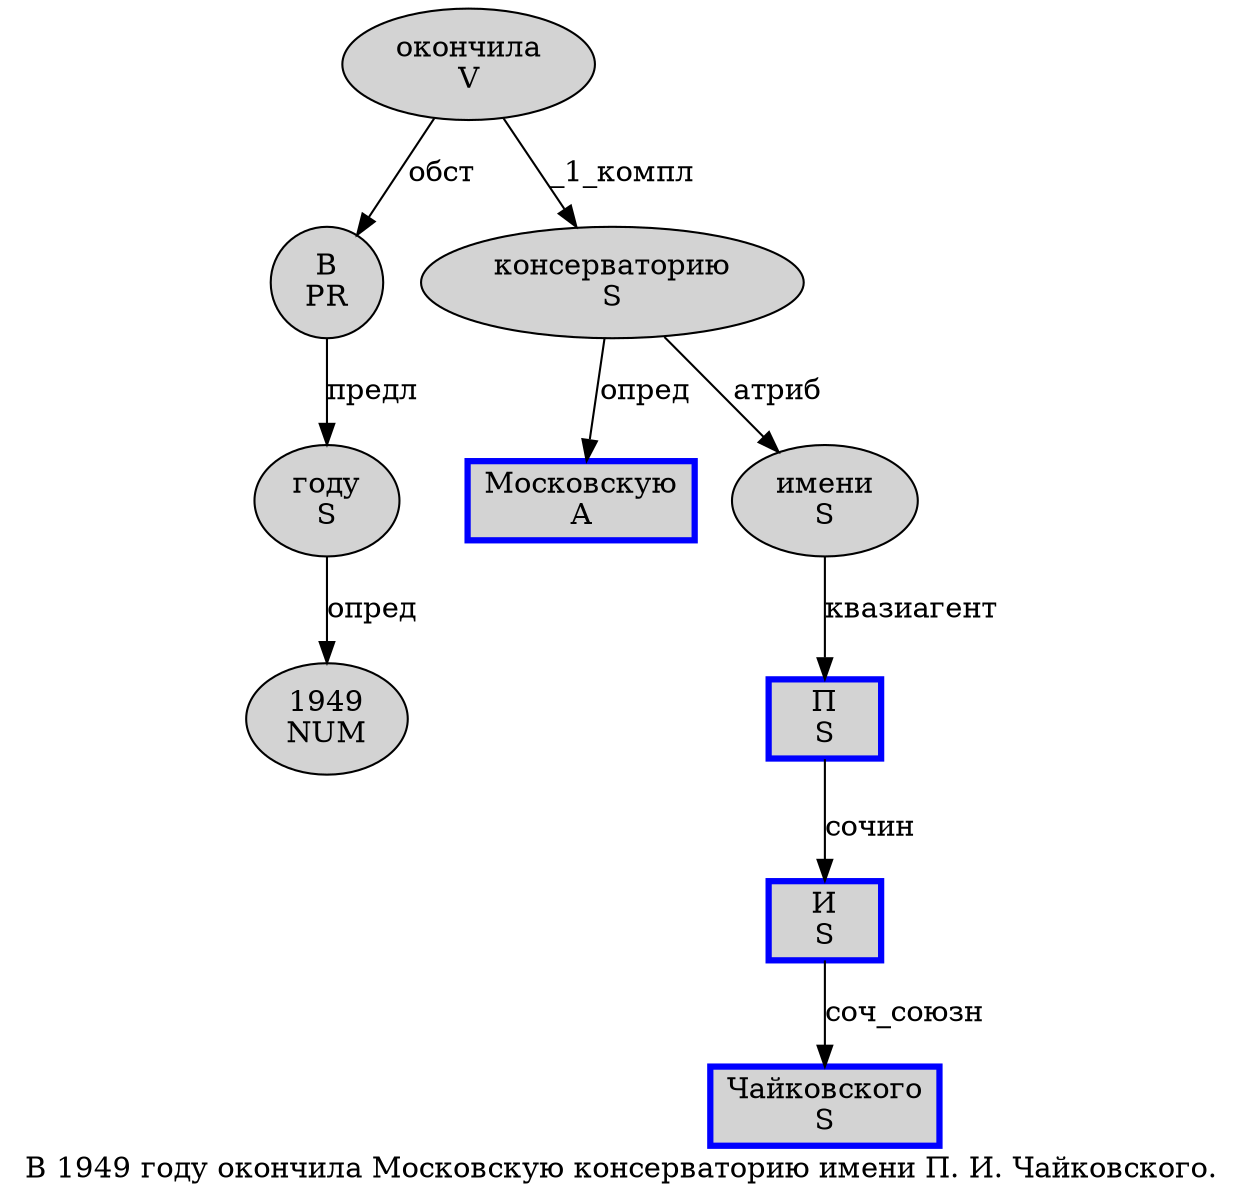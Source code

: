 digraph SENTENCE_105 {
	graph [label="В 1949 году окончила Московскую консерваторию имени П. И. Чайковского."]
	node [style=filled]
		0 [label="В
PR" color="" fillcolor=lightgray penwidth=1 shape=ellipse]
		1 [label="1949
NUM" color="" fillcolor=lightgray penwidth=1 shape=ellipse]
		2 [label="году
S" color="" fillcolor=lightgray penwidth=1 shape=ellipse]
		3 [label="окончила
V" color="" fillcolor=lightgray penwidth=1 shape=ellipse]
		4 [label="Московскую
A" color=blue fillcolor=lightgray penwidth=3 shape=box]
		5 [label="консерваторию
S" color="" fillcolor=lightgray penwidth=1 shape=ellipse]
		6 [label="имени
S" color="" fillcolor=lightgray penwidth=1 shape=ellipse]
		7 [label="П
S" color=blue fillcolor=lightgray penwidth=3 shape=box]
		9 [label="И
S" color=blue fillcolor=lightgray penwidth=3 shape=box]
		11 [label="Чайковского
S" color=blue fillcolor=lightgray penwidth=3 shape=box]
			0 -> 2 [label="предл"]
			6 -> 7 [label="квазиагент"]
			7 -> 9 [label="сочин"]
			2 -> 1 [label="опред"]
			5 -> 4 [label="опред"]
			5 -> 6 [label="атриб"]
			9 -> 11 [label="соч_союзн"]
			3 -> 0 [label="обст"]
			3 -> 5 [label="_1_компл"]
}